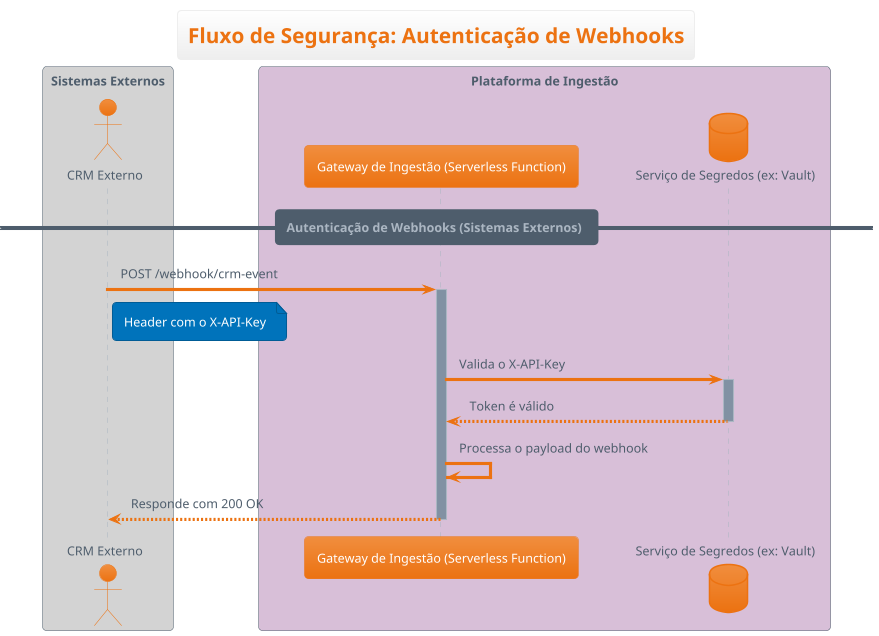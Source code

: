 @startuml
!theme aws-orange
title "Fluxo de Segurança: Autenticação de Webhooks"

box "Sistemas Externos" #LightGray
actor "CRM Externo" as CRM
end box

box "Plataforma de Ingestão" #Thistle
participant "Gateway de Ingestão (Serverless Function)" as IngestionGateway
database "Serviço de Segredos (ex: Vault)" as SecretsManager
end box

== Autenticação de Webhooks (Sistemas Externos) ==

CRM -> IngestionGateway: POST /webhook/crm-event
note right of CRM: Header com o X-API-Key
activate IngestionGateway
IngestionGateway -> SecretsManager: Valida o X-API-Key
activate SecretsManager
SecretsManager --> IngestionGateway: Token é válido
deactivate SecretsManager
IngestionGateway -> IngestionGateway: Processa o payload do webhook
IngestionGateway --> CRM: Responde com 200 OK
deactivate IngestionGateway

@enduml
